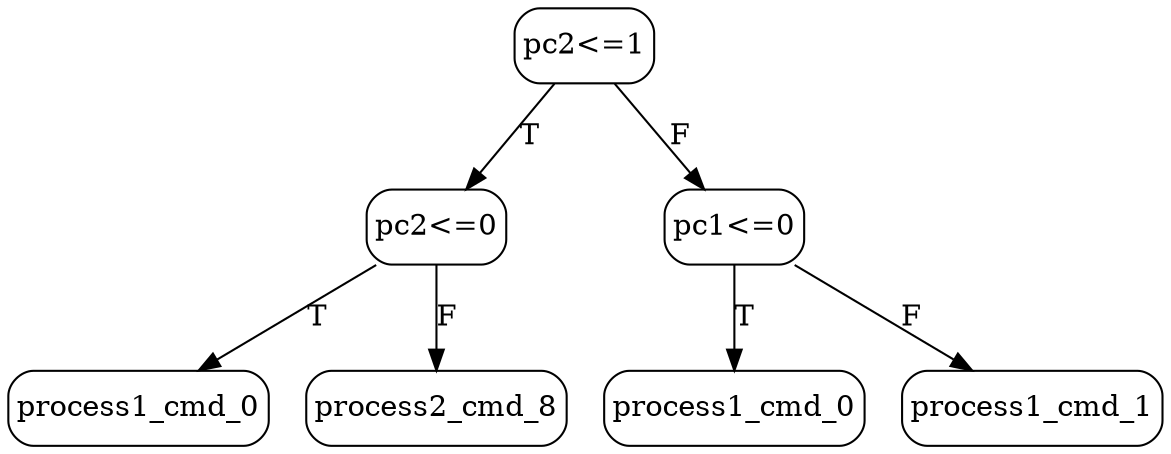 // decision tree
digraph {
	2 [label=process1_cmd_0 margin="0.05,0.05" shape=box style=rounded]
	3 [label=process2_cmd_8 margin="0.05,0.05" shape=box style=rounded]
	1 [label="pc2<=0" margin="0.05,0.05" shape=box style=rounded]
	1 -> 2 [label=T]
	1 -> 3 [label=F]
	5 [label=process1_cmd_0 margin="0.05,0.05" shape=box style=rounded]
	6 [label=process1_cmd_1 margin="0.05,0.05" shape=box style=rounded]
	4 [label="pc1<=0" margin="0.05,0.05" shape=box style=rounded]
	4 -> 5 [label=T]
	4 -> 6 [label=F]
	0 [label="pc2<=1" margin="0.05,0.05" shape=box style=rounded]
	0 -> 1 [label=T]
	0 -> 4 [label=F]
}
